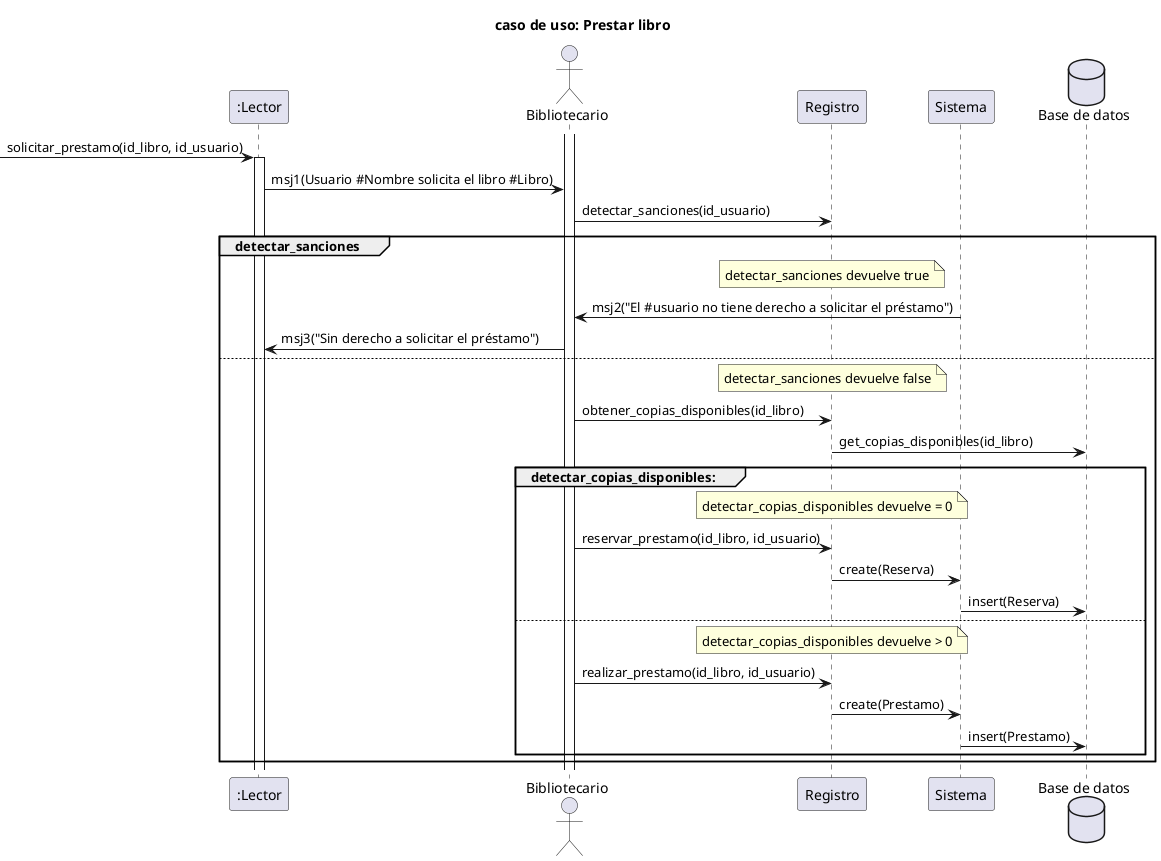 ' @startuml
' title caso de uso: Prestar libro


' actor "Bibliotecario" as B
' participant "sistema" as S
' database "base de datos" as BD
' -->>S: SesionIniciada()
' activate S
' B -> S: presiona el boton "prestar libro"
' B -->> S: PrestarLibro()
' activate S
' S -> S : muestra la ventana de prestamo
' S -> B: solicita isbn del libro
' B -> S: ingresa el isbn del libro
' S ->B: solicita el usuario al que se prestara el libro
' B -> S: ingresa el usuario
' S-> B: solicita la fecha de entrega y prestamo
' B -> S: ingresa la fecha de entrega y prestamo
' B -> S: presiona el boton "prestar"
' S -> BD: busca el libro
' activate BD
' S -> BD: busca el usuario
' BD ->S: devuelve la informacion del usuario
' BD ->S: devuelve la informacion del libro
' S -> S: verifica si el libro esta disponible
' S->S: verifica si el usuario existe
' S -> S : verifica si el usuario no tiene sanciones
' S -> S: verifica si el usuario no tiene libros prestados
' deactivate BD
' S-> B:muestra en pantalla que el libro el resumen del libro y usuario
' group prestamo
'     S -> B: muestra en pantalla dos botones "prestar" y "cancelar"
'     B -> S: presiona el boton "prestar"
    
'     else usuario sacionado
'     S -> B: muestra en pantalla que el usuario esta sancionadoNo
'     S ->S: cancela la operacion
'     else indentificador del usuario invalido
'          S -> B: muestra en pantalla que el usuario no existe
'             S ->S:  regresa al paso de solicitar el usuario
'             else indentificador del libro invalido
'             S -> B: muestra en pantalla que el libro no existe
'             S ->S:  regresa al paso de solicitar el libro
'             else Lector con prestamos stop
'             S->B: Se informa que no se puede realizar el prestamo
'             S->S: cancela la operacion
'     end

' S -> BD: actualiza la base de datos
' activate BD
' deactivate BD
' S->B: muestra en pantalla que el libro fue prestado y imprime el recibo
' B -> S: entrega el libro al usuario
' deactivate S
' -->>BD:El prestamo queda registrado

' @enduml
@startuml
title caso de uso: Prestar libro

participant ":Lector" as l
actor "Bibliotecario" as b
participant "Registro" as r
participant "Sistema" as s
database "Base de datos" as bd

->l:solicitar_prestamo(id_libro, id_usuario)
activate l
l->b:msj1(Usuario #Nombre solicita el libro #Libro)
b->r:detectar_sanciones(id_usuario)
group detectar_sanciones
    note over r: detectar_sanciones devuelve true
    s->b: msj2("El #usuario no tiene derecho a solicitar el préstamo")
    b->l: msj3("Sin derecho a solicitar el préstamo")
else
    note over r: detectar_sanciones devuelve false
    b->r: obtener_copias_disponibles(id_libro)
    r->bd: get_copias_disponibles(id_libro)
    group detectar_copias_disponibles:
        note over r: detectar_copias_disponibles devuelve = 0
        b->r: reservar_prestamo(id_libro, id_usuario)
        r->s: create(Reserva)
        s->bd: insert(Reserva)
    else
        note over r: detectar_copias_disponibles devuelve > 0
        b->r: realizar_prestamo(id_libro, id_usuario)
        r->s: create(Prestamo)
        s->bd: insert(Prestamo)
    end
end
activate b


@enduml